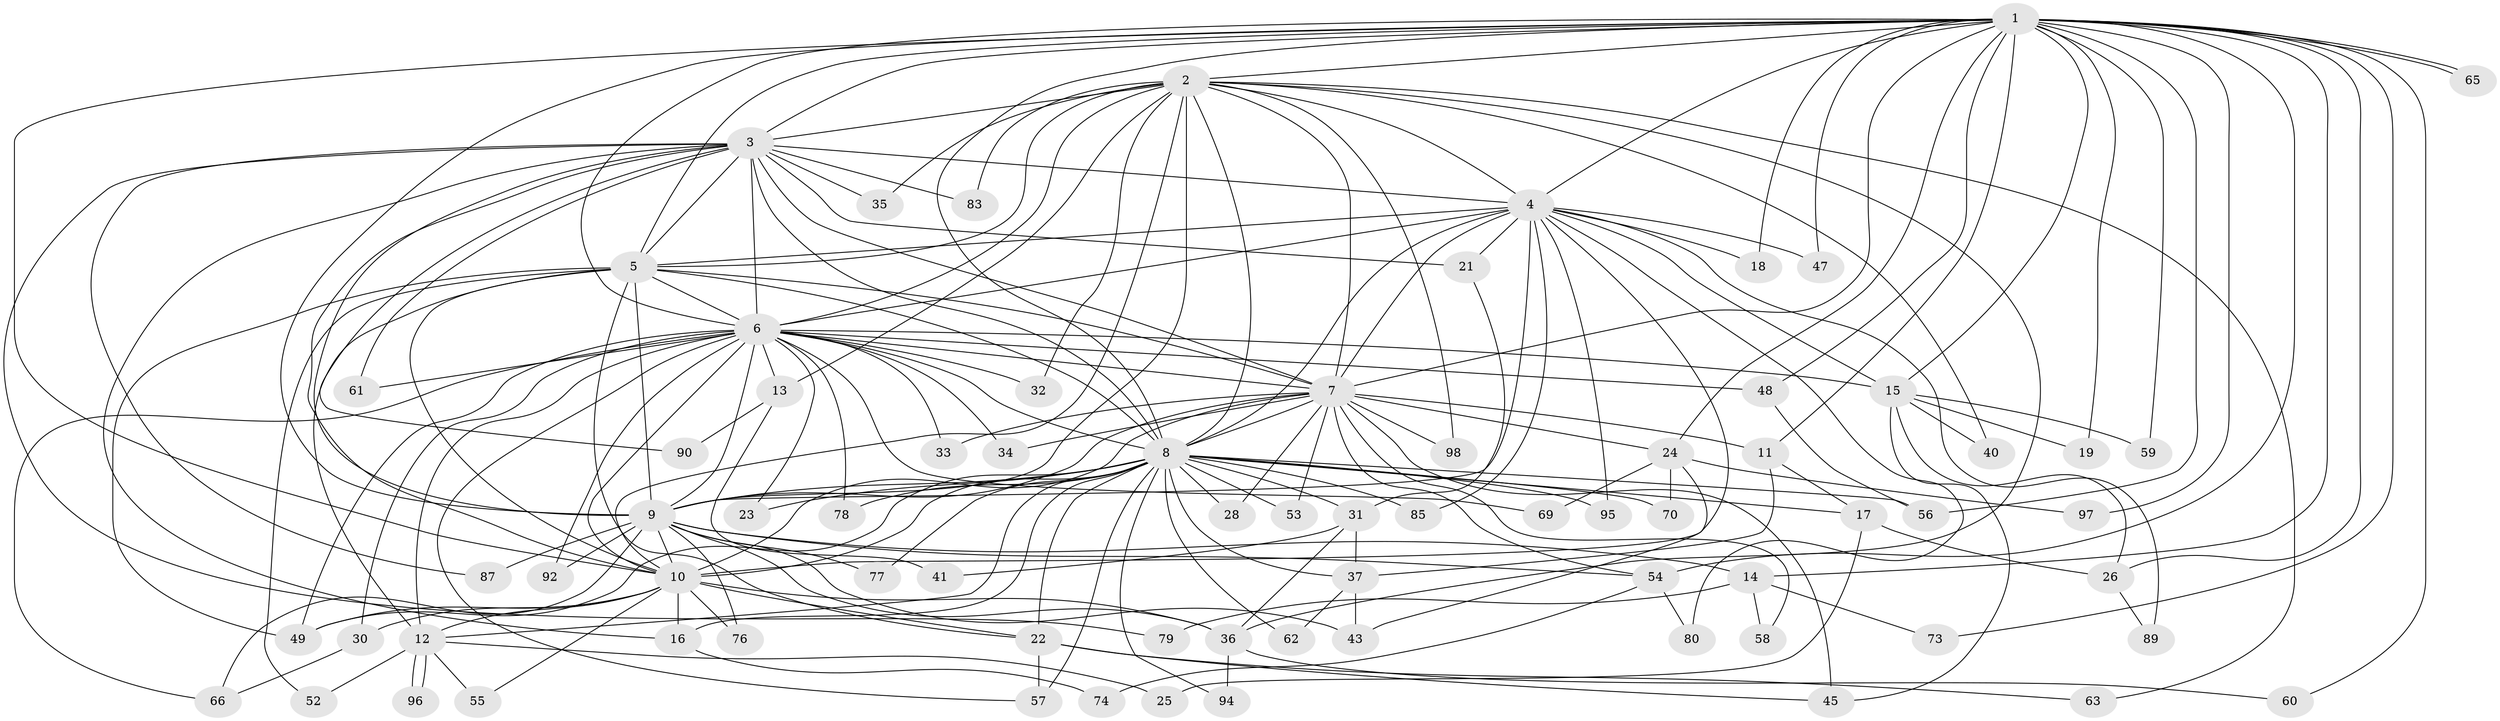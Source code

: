 // original degree distribution, {28: 0.01, 19: 0.01, 18: 0.02, 13: 0.01, 27: 0.01, 20: 0.02, 29: 0.01, 16: 0.01, 4: 0.07, 9: 0.01, 8: 0.01, 5: 0.05, 2: 0.62, 3: 0.12, 6: 0.02}
// Generated by graph-tools (version 1.1) at 2025/11/02/21/25 10:11:08]
// undirected, 75 vertices, 192 edges
graph export_dot {
graph [start="1"]
  node [color=gray90,style=filled];
  1 [super="+67"];
  2 [super="+38"];
  3 [super="+27"];
  4 [super="+39"];
  5 [super="+86"];
  6 [super="+88"];
  7 [super="+29"];
  8 [super="+50"];
  9 [super="+20"];
  10 [super="+46"];
  11;
  12 [super="+93"];
  13;
  14 [super="+51"];
  15 [super="+68"];
  16 [super="+91"];
  17;
  18;
  19;
  21;
  22 [super="+99"];
  23;
  24;
  25;
  26 [super="+42"];
  28;
  30;
  31 [super="+64"];
  32;
  33;
  34;
  35;
  36 [super="+81"];
  37 [super="+100"];
  40;
  41;
  43 [super="+44"];
  45;
  47;
  48 [super="+82"];
  49 [super="+84"];
  52;
  53;
  54 [super="+71"];
  55;
  56;
  57 [super="+72"];
  58;
  59;
  60;
  61;
  62;
  63;
  65;
  66 [super="+75"];
  69;
  70;
  73;
  74;
  76;
  77;
  78;
  79;
  80;
  83;
  85;
  87;
  89;
  90;
  92;
  94;
  95;
  96;
  97;
  98;
  1 -- 2;
  1 -- 3;
  1 -- 4;
  1 -- 5;
  1 -- 6 [weight=2];
  1 -- 7;
  1 -- 8;
  1 -- 9;
  1 -- 10;
  1 -- 11;
  1 -- 14 [weight=2];
  1 -- 18;
  1 -- 19;
  1 -- 24;
  1 -- 47;
  1 -- 48;
  1 -- 54;
  1 -- 56;
  1 -- 59;
  1 -- 60;
  1 -- 65;
  1 -- 65;
  1 -- 73;
  1 -- 97;
  1 -- 26;
  1 -- 15;
  2 -- 3;
  2 -- 4;
  2 -- 5;
  2 -- 6 [weight=2];
  2 -- 7 [weight=2];
  2 -- 8;
  2 -- 9;
  2 -- 10;
  2 -- 13;
  2 -- 32;
  2 -- 35;
  2 -- 36;
  2 -- 40;
  2 -- 63;
  2 -- 83;
  2 -- 98;
  3 -- 4;
  3 -- 5;
  3 -- 6;
  3 -- 7 [weight=2];
  3 -- 8;
  3 -- 9;
  3 -- 10;
  3 -- 21;
  3 -- 35;
  3 -- 61;
  3 -- 79;
  3 -- 83;
  3 -- 87;
  3 -- 90;
  3 -- 16;
  4 -- 5;
  4 -- 6;
  4 -- 7;
  4 -- 8;
  4 -- 9 [weight=2];
  4 -- 10;
  4 -- 15;
  4 -- 18;
  4 -- 21;
  4 -- 47;
  4 -- 80;
  4 -- 85;
  4 -- 89;
  4 -- 95;
  5 -- 6;
  5 -- 7;
  5 -- 8;
  5 -- 9;
  5 -- 10;
  5 -- 12;
  5 -- 22;
  5 -- 52;
  5 -- 49;
  6 -- 7;
  6 -- 8;
  6 -- 9 [weight=2];
  6 -- 10;
  6 -- 13;
  6 -- 15;
  6 -- 23;
  6 -- 30;
  6 -- 32;
  6 -- 33;
  6 -- 34;
  6 -- 48;
  6 -- 61;
  6 -- 66;
  6 -- 69;
  6 -- 78;
  6 -- 92;
  6 -- 12;
  6 -- 57;
  6 -- 49;
  7 -- 8;
  7 -- 9;
  7 -- 10;
  7 -- 11;
  7 -- 24;
  7 -- 28;
  7 -- 33;
  7 -- 34;
  7 -- 45;
  7 -- 53;
  7 -- 58;
  7 -- 98;
  7 -- 54;
  8 -- 9;
  8 -- 10;
  8 -- 12;
  8 -- 16 [weight=2];
  8 -- 17;
  8 -- 23;
  8 -- 28;
  8 -- 31;
  8 -- 49;
  8 -- 53;
  8 -- 56;
  8 -- 57;
  8 -- 62;
  8 -- 70;
  8 -- 77;
  8 -- 78;
  8 -- 85;
  8 -- 94;
  8 -- 95;
  8 -- 37;
  8 -- 22;
  9 -- 10;
  9 -- 14;
  9 -- 36;
  9 -- 54;
  9 -- 76;
  9 -- 77;
  9 -- 87;
  9 -- 92;
  9 -- 66;
  9 -- 43;
  10 -- 16;
  10 -- 22;
  10 -- 30;
  10 -- 49;
  10 -- 76;
  10 -- 12;
  10 -- 55;
  10 -- 36;
  11 -- 17;
  11 -- 37;
  12 -- 25;
  12 -- 52;
  12 -- 55;
  12 -- 96;
  12 -- 96;
  13 -- 41;
  13 -- 90;
  14 -- 73;
  14 -- 58;
  14 -- 79;
  15 -- 19;
  15 -- 26;
  15 -- 40;
  15 -- 45;
  15 -- 59;
  16 -- 74;
  17 -- 25;
  17 -- 26;
  21 -- 31;
  22 -- 57;
  22 -- 63;
  22 -- 45;
  24 -- 43;
  24 -- 69;
  24 -- 70;
  24 -- 97;
  26 -- 89;
  30 -- 66;
  31 -- 37;
  31 -- 41;
  31 -- 36;
  36 -- 60;
  36 -- 94;
  37 -- 43;
  37 -- 62;
  48 -- 56;
  54 -- 74;
  54 -- 80;
}
